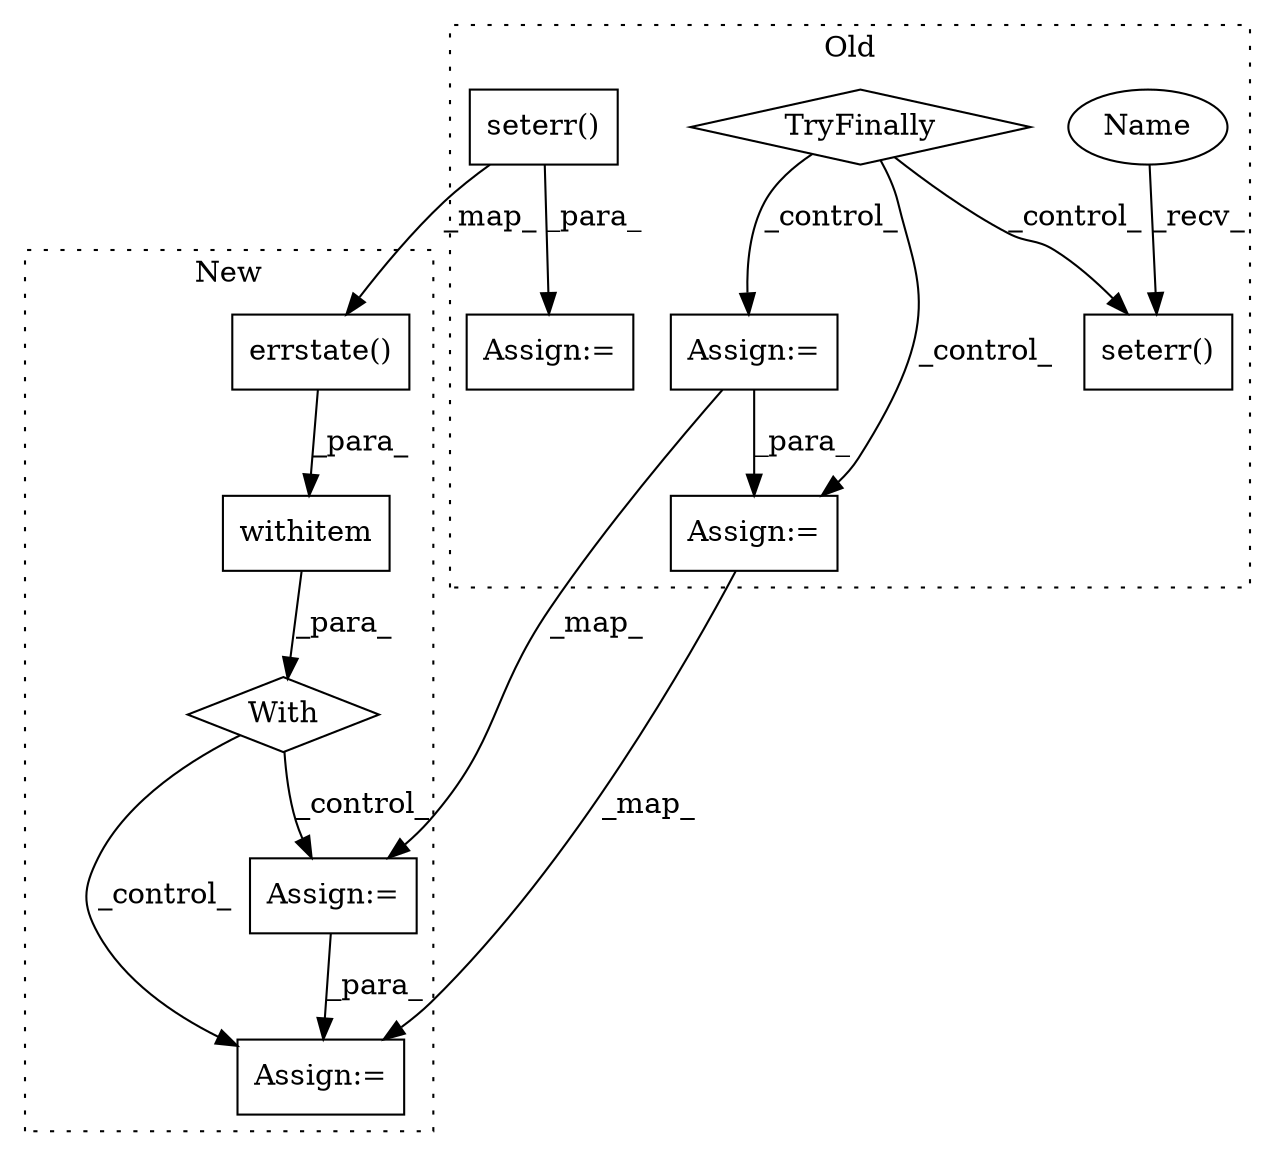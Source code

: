 digraph G {
subgraph cluster0 {
1 [label="seterr()" a="75" s="100979" l="23" shape="box"];
5 [label="seterr()" a="75" s="101403" l="20" shape="box"];
6 [label="TryFinally" a="64" s="101011" l="17" shape="diamond"];
7 [label="Assign:=" a="68" s="100976" l="3" shape="box"];
9 [label="Assign:=" a="68" s="101323" l="3" shape="box"];
10 [label="Assign:=" a="68" s="101030" l="3" shape="box"];
12 [label="Name" a="87" s="101403" l="2" shape="ellipse"];
label = "Old";
style="dotted";
}
subgraph cluster1 {
2 [label="errstate()" a="75" s="100777" l="25" shape="box"];
3 [label="With" a="39" s="100772,100779" l="5,37" shape="diamond"];
4 [label="withitem" a="49" s="100777" l="2" shape="box"];
8 [label="Assign:=" a="68" s="101111" l="3" shape="box"];
11 [label="Assign:=" a="68" s="100818" l="3" shape="box"];
label = "New";
style="dotted";
}
1 -> 2 [label="_map_"];
1 -> 7 [label="_para_"];
2 -> 4 [label="_para_"];
3 -> 11 [label="_control_"];
3 -> 8 [label="_control_"];
4 -> 3 [label="_para_"];
6 -> 9 [label="_control_"];
6 -> 10 [label="_control_"];
6 -> 5 [label="_control_"];
9 -> 8 [label="_map_"];
10 -> 9 [label="_para_"];
10 -> 11 [label="_map_"];
11 -> 8 [label="_para_"];
12 -> 5 [label="_recv_"];
}